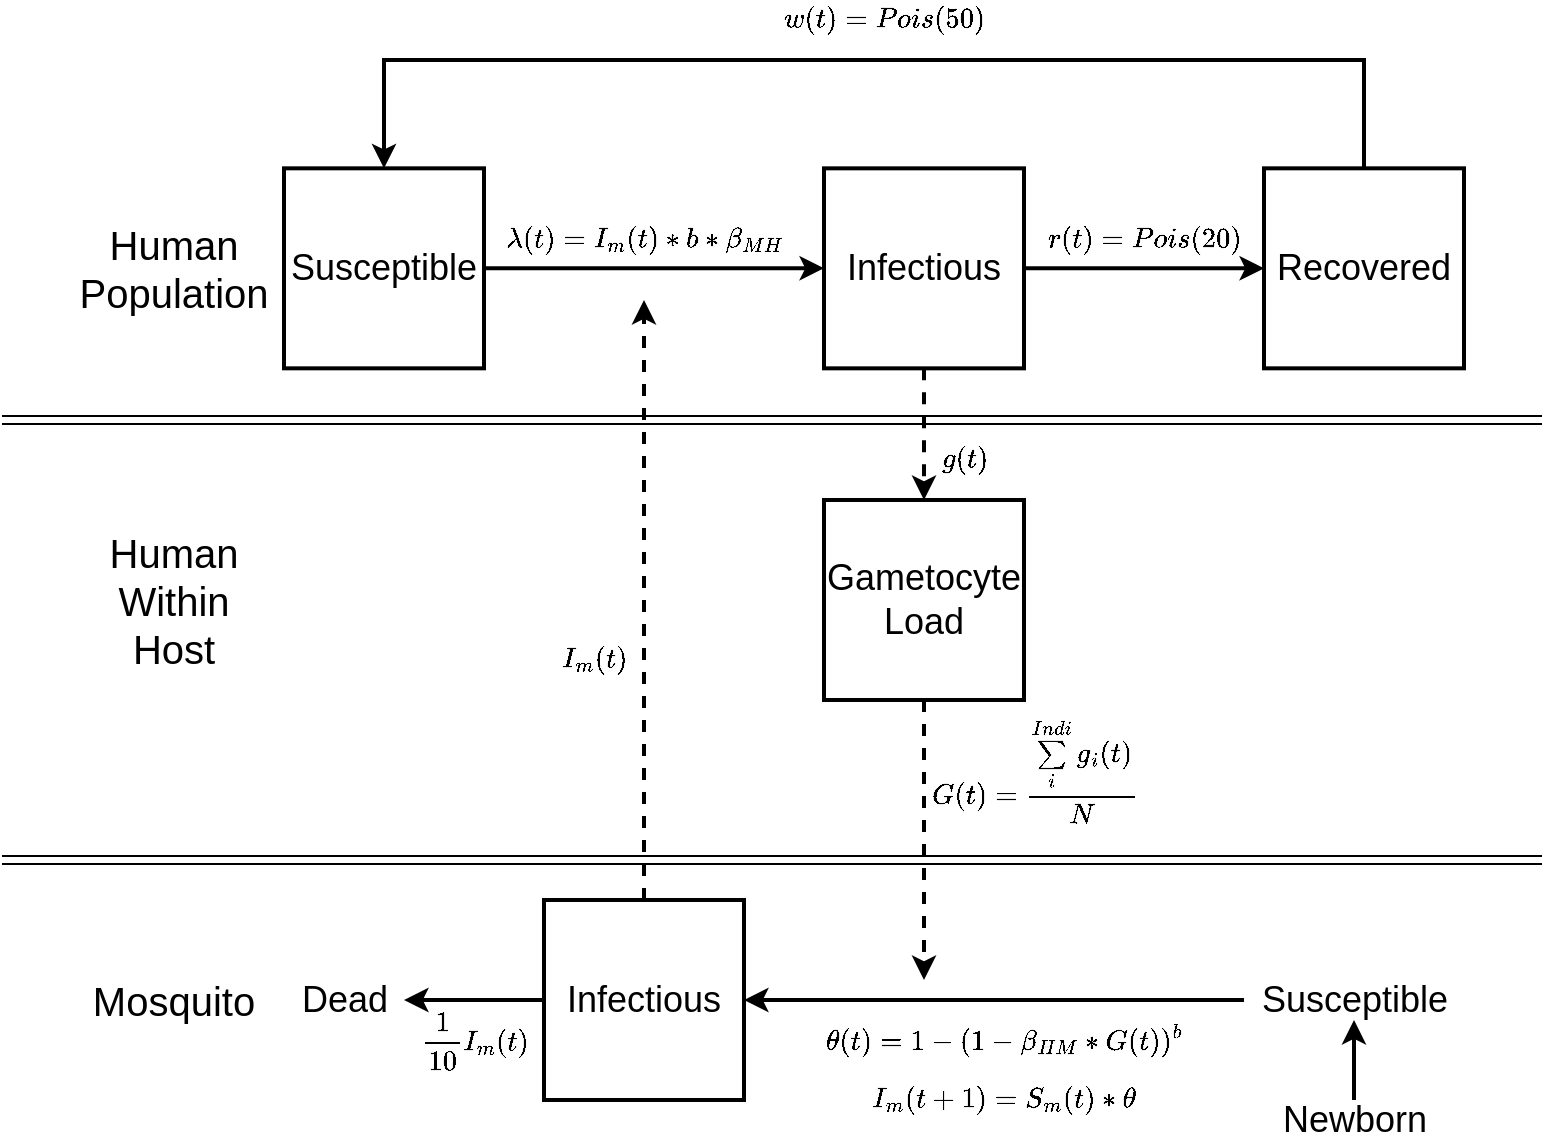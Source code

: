 <mxfile version="13.1.5" type="device"><diagram id="QHoZbo7GYNLCDRuxF5WF" name="Page-1"><mxGraphModel dx="1422" dy="794" grid="1" gridSize="10" guides="1" tooltips="1" connect="1" arrows="1" fold="1" page="1" pageScale="1" pageWidth="827" pageHeight="1169" math="1" shadow="0"><root><mxCell id="0"/><mxCell id="1" parent="0"/><mxCell id="ynuInWWac4b4XnpQeviB-43" style="edgeStyle=orthogonalEdgeStyle;rounded=0;orthogonalLoop=1;jettySize=auto;html=1;dashed=1;strokeWidth=2;exitX=0.5;exitY=1;exitDx=0;exitDy=0;" parent="1" source="oBRX9lJc2kSj5XEYrEsv-17" edge="1"><mxGeometry relative="1" as="geometry"><mxPoint x="490" y="690" as="targetPoint"/></mxGeometry></mxCell><mxCell id="oBRX9lJc2kSj5XEYrEsv-17" value="Gametocyte Load" style="whiteSpace=wrap;html=1;aspect=fixed;fontSize=18;strokeWidth=2;" parent="1" vertex="1"><mxGeometry x="440" y="449.997" width="100" height="100" as="geometry"/></mxCell><mxCell id="oBRX9lJc2kSj5XEYrEsv-20" style="edgeStyle=orthogonalEdgeStyle;rounded=0;orthogonalLoop=1;jettySize=auto;html=1;fontSize=18;strokeWidth=2;" parent="1" source="oBRX9lJc2kSj5XEYrEsv-21" target="oBRX9lJc2kSj5XEYrEsv-24" edge="1"><mxGeometry relative="1" as="geometry"/></mxCell><mxCell id="oBRX9lJc2kSj5XEYrEsv-21" value="Susceptible" style="whiteSpace=wrap;html=1;aspect=fixed;fontSize=18;strokeWidth=2;" parent="1" vertex="1"><mxGeometry x="170" y="284.167" width="100" height="100" as="geometry"/></mxCell><mxCell id="oBRX9lJc2kSj5XEYrEsv-22" style="edgeStyle=orthogonalEdgeStyle;rounded=0;orthogonalLoop=1;jettySize=auto;html=1;fontSize=18;strokeWidth=2;" parent="1" source="oBRX9lJc2kSj5XEYrEsv-24" target="oBRX9lJc2kSj5XEYrEsv-26" edge="1"><mxGeometry relative="1" as="geometry"/></mxCell><mxCell id="oBRX9lJc2kSj5XEYrEsv-23" style="edgeStyle=orthogonalEdgeStyle;rounded=0;orthogonalLoop=1;jettySize=auto;html=1;dashed=1;strokeWidth=2;" parent="1" source="oBRX9lJc2kSj5XEYrEsv-24" target="oBRX9lJc2kSj5XEYrEsv-17" edge="1"><mxGeometry relative="1" as="geometry"/></mxCell><mxCell id="oBRX9lJc2kSj5XEYrEsv-24" value="Infectious" style="whiteSpace=wrap;html=1;aspect=fixed;fontSize=18;strokeWidth=2;" parent="1" vertex="1"><mxGeometry x="440" y="284.17" width="100" height="100" as="geometry"/></mxCell><mxCell id="oBRX9lJc2kSj5XEYrEsv-25" style="edgeStyle=orthogonalEdgeStyle;rounded=0;orthogonalLoop=1;jettySize=auto;html=1;exitX=0.5;exitY=0;exitDx=0;exitDy=0;entryX=0.5;entryY=0;entryDx=0;entryDy=0;strokeWidth=2;" parent="1" source="oBRX9lJc2kSj5XEYrEsv-26" target="oBRX9lJc2kSj5XEYrEsv-21" edge="1"><mxGeometry relative="1" as="geometry"><Array as="points"><mxPoint x="590" y="230"/><mxPoint x="238" y="230"/></Array></mxGeometry></mxCell><mxCell id="oBRX9lJc2kSj5XEYrEsv-26" value="Recovered" style="whiteSpace=wrap;html=1;aspect=fixed;fontSize=18;strokeWidth=2;" parent="1" vertex="1"><mxGeometry x="660" y="284.167" width="100" height="100" as="geometry"/></mxCell><mxCell id="oBRX9lJc2kSj5XEYrEsv-31" value="" style="endArrow=none;html=1;shape=link;" parent="1" edge="1"><mxGeometry width="50" height="50" relative="1" as="geometry"><mxPoint x="29" y="410" as="sourcePoint"/><mxPoint x="799" y="410" as="targetPoint"/></mxGeometry></mxCell><mxCell id="oBRX9lJc2kSj5XEYrEsv-32" value="&lt;font style=&quot;font-size: 20px&quot;&gt;Human&lt;br&gt;Population&lt;/font&gt;" style="text;html=1;strokeColor=none;fillColor=none;align=center;verticalAlign=middle;whiteSpace=wrap;rounded=0;" parent="1" vertex="1"><mxGeometry x="80" y="318.17" width="70" height="32" as="geometry"/></mxCell><mxCell id="oBRX9lJc2kSj5XEYrEsv-33" value="&lt;font style=&quot;font-size: 20px&quot;&gt;Human Within Host&lt;/font&gt;" style="text;html=1;strokeColor=none;fillColor=none;align=center;verticalAlign=middle;whiteSpace=wrap;rounded=0;" parent="1" vertex="1"><mxGeometry x="80" y="484" width="70" height="32" as="geometry"/></mxCell><mxCell id="OhHqJNArOo49swFg2pkn-11" style="edgeStyle=orthogonalEdgeStyle;rounded=0;orthogonalLoop=1;jettySize=auto;html=1;strokeWidth=2;dashed=1;" edge="1" parent="1" source="ynuInWWac4b4XnpQeviB-2"><mxGeometry relative="1" as="geometry"><mxPoint x="350" y="350" as="targetPoint"/></mxGeometry></mxCell><mxCell id="OhHqJNArOo49swFg2pkn-12" style="edgeStyle=orthogonalEdgeStyle;rounded=0;orthogonalLoop=1;jettySize=auto;html=1;strokeWidth=2;" edge="1" parent="1" source="ynuInWWac4b4XnpQeviB-2" target="OhHqJNArOo49swFg2pkn-1"><mxGeometry relative="1" as="geometry"/></mxCell><mxCell id="ynuInWWac4b4XnpQeviB-2" value="Infectious" style="whiteSpace=wrap;html=1;aspect=fixed;fontSize=18;strokeWidth=2;" parent="1" vertex="1"><mxGeometry x="300" y="649.997" width="100" height="100" as="geometry"/></mxCell><mxCell id="ynuInWWac4b4XnpQeviB-3" value="" style="endArrow=none;html=1;shape=link;" parent="1" edge="1"><mxGeometry width="50" height="50" relative="1" as="geometry"><mxPoint x="29" y="630" as="sourcePoint"/><mxPoint x="799" y="630" as="targetPoint"/></mxGeometry></mxCell><mxCell id="ynuInWWac4b4XnpQeviB-11" value="&lt;font style=&quot;font-size: 20px&quot;&gt;Mosquito&lt;/font&gt;" style="text;html=1;strokeColor=none;fillColor=none;align=center;verticalAlign=middle;whiteSpace=wrap;rounded=0;" parent="1" vertex="1"><mxGeometry x="80" y="684" width="70" height="32" as="geometry"/></mxCell><mxCell id="ynuInWWac4b4XnpQeviB-12" value="&lt;span style=&quot;text-align: left&quot;&gt;$$G(t) = \frac{\sum\limits_{i}^{Indi} g_{i}(t)}{N}$$&lt;/span&gt;" style="text;html=1;align=center;verticalAlign=middle;resizable=0;points=[];autosize=1;" parent="1" vertex="1"><mxGeometry x="410" y="575" width="270" height="20" as="geometry"/></mxCell><mxCell id="ynuInWWac4b4XnpQeviB-13" value="&lt;div style=&quot;text-align: left&quot;&gt;&lt;span&gt;$$I_m(t+1) = S_m(t) * \theta $$&lt;/span&gt;&lt;/div&gt;" style="text;html=1;align=center;verticalAlign=middle;resizable=0;points=[];autosize=1;" parent="1" vertex="1"><mxGeometry x="440" y="740" width="180" height="20" as="geometry"/></mxCell><mxCell id="ynuInWWac4b4XnpQeviB-19" value="$$I_m(t)$$" style="text;html=1;align=center;verticalAlign=middle;resizable=0;points=[];autosize=1;" parent="1" vertex="1"><mxGeometry x="290" y="520" width="70" height="20" as="geometry"/></mxCell><mxCell id="ynuInWWac4b4XnpQeviB-21" value="$$r(t) = Pois(20)$$" style="text;html=1;align=center;verticalAlign=middle;resizable=0;points=[];autosize=1;" parent="1" vertex="1"><mxGeometry x="540" y="310" width="120" height="20" as="geometry"/></mxCell><mxCell id="ynuInWWac4b4XnpQeviB-22" value="$$w(t) = Pois(50)$$" style="text;html=1;align=center;verticalAlign=middle;resizable=0;points=[];autosize=1;" parent="1" vertex="1"><mxGeometry x="410" y="200" width="120" height="20" as="geometry"/></mxCell><mxCell id="ynuInWWac4b4XnpQeviB-38" value="$$\lambda(t) = I_{m}(t) * b * \beta_{MH}$$" style="text;html=1;align=center;verticalAlign=middle;resizable=0;points=[];autosize=1;" parent="1" vertex="1"><mxGeometry x="230" y="310" width="240" height="20" as="geometry"/></mxCell><mxCell id="ynuInWWac4b4XnpQeviB-41" value="$$g(t)$$" style="text;html=1;align=center;verticalAlign=middle;resizable=0;points=[];autosize=1;" parent="1" vertex="1"><mxGeometry x="480" y="420" width="60" height="20" as="geometry"/></mxCell><mxCell id="ynuInWWac4b4XnpQeviB-45" value="$$\frac{1}{10}I_m(t)$$" style="text;html=1;align=center;verticalAlign=middle;resizable=0;points=[];autosize=1;" parent="1" vertex="1"><mxGeometry x="200" y="710" width="130" height="20" as="geometry"/></mxCell><mxCell id="ynuInWWac4b4XnpQeviB-46" value="&lt;div style=&quot;text-align: left&quot;&gt;&lt;span&gt;$$\theta(t) = 1 - (1 - \beta_{HM} * G(t))^{b}&amp;nbsp;$$&lt;/span&gt;&lt;/div&gt;" style="text;html=1;align=center;verticalAlign=middle;resizable=0;points=[];autosize=1;" parent="1" vertex="1"><mxGeometry x="400" y="710" width="260" height="20" as="geometry"/></mxCell><mxCell id="OhHqJNArOo49swFg2pkn-1" value="&lt;font style=&quot;font-size: 18px&quot;&gt;Dead&lt;/font&gt;" style="text;html=1;align=center;verticalAlign=middle;resizable=0;points=[];autosize=1;" vertex="1" parent="1"><mxGeometry x="170" y="690" width="60" height="20" as="geometry"/></mxCell><mxCell id="OhHqJNArOo49swFg2pkn-10" style="edgeStyle=orthogonalEdgeStyle;rounded=0;orthogonalLoop=1;jettySize=auto;html=1;strokeWidth=2;" edge="1" parent="1" source="OhHqJNArOo49swFg2pkn-6" target="OhHqJNArOo49swFg2pkn-7"><mxGeometry relative="1" as="geometry"/></mxCell><mxCell id="OhHqJNArOo49swFg2pkn-6" value="&lt;span style=&quot;font-size: 18px&quot;&gt;Newborn&lt;br&gt;&lt;/span&gt;" style="text;html=1;align=center;verticalAlign=middle;resizable=0;points=[];autosize=1;" vertex="1" parent="1"><mxGeometry x="660" y="750" width="90" height="20" as="geometry"/></mxCell><mxCell id="OhHqJNArOo49swFg2pkn-9" style="edgeStyle=orthogonalEdgeStyle;rounded=0;orthogonalLoop=1;jettySize=auto;html=1;strokeWidth=2;" edge="1" parent="1" source="OhHqJNArOo49swFg2pkn-7" target="ynuInWWac4b4XnpQeviB-2"><mxGeometry relative="1" as="geometry"/></mxCell><mxCell id="OhHqJNArOo49swFg2pkn-7" value="&lt;span style=&quot;font-size: 18px&quot;&gt;Susceptible&lt;br&gt;&lt;/span&gt;" style="text;html=1;align=center;verticalAlign=middle;resizable=0;points=[];autosize=1;" vertex="1" parent="1"><mxGeometry x="650" y="690" width="110" height="20" as="geometry"/></mxCell></root></mxGraphModel></diagram></mxfile>